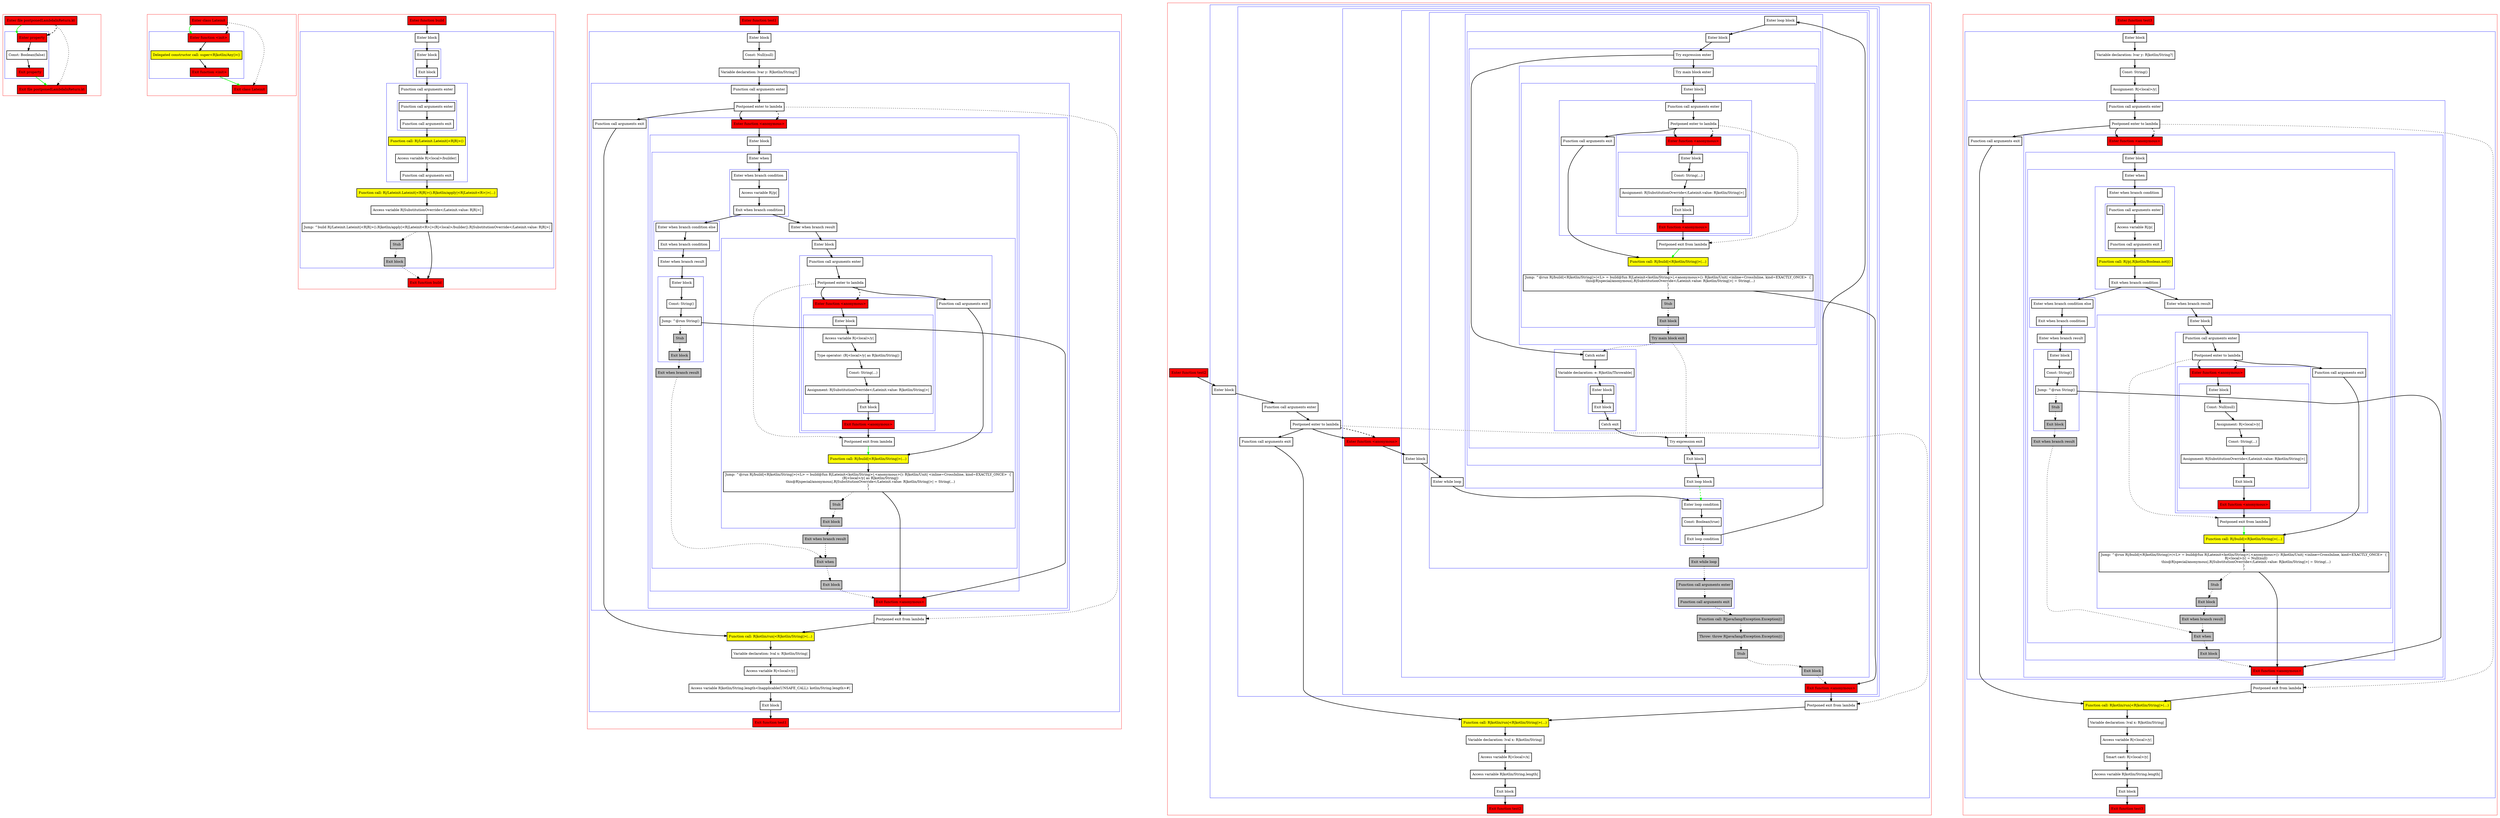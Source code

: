 digraph postponedLambdaInReturn_kt {
    graph [nodesep=3]
    node [shape=box penwidth=2]
    edge [penwidth=2]

    subgraph cluster_0 {
        color=red
        0 [label="Enter file postponedLambdaInReturn.kt" style="filled" fillcolor=red];
        subgraph cluster_1 {
            color=blue
            1 [label="Enter property" style="filled" fillcolor=red];
            2 [label="Const: Boolean(false)"];
            3 [label="Exit property" style="filled" fillcolor=red];
        }
        4 [label="Exit file postponedLambdaInReturn.kt" style="filled" fillcolor=red];
    }
    0 -> {1} [color=green];
    0 -> {4} [style=dotted];
    0 -> {1} [style=dashed];
    1 -> {2};
    2 -> {3};
    3 -> {4} [color=green];

    subgraph cluster_2 {
        color=red
        5 [label="Enter class Lateinit" style="filled" fillcolor=red];
        subgraph cluster_3 {
            color=blue
            6 [label="Enter function <init>" style="filled" fillcolor=red];
            7 [label="Delegated constructor call: super<R|kotlin/Any|>()" style="filled" fillcolor=yellow];
            8 [label="Exit function <init>" style="filled" fillcolor=red];
        }
        9 [label="Exit class Lateinit" style="filled" fillcolor=red];
    }
    5 -> {6} [color=green];
    5 -> {9} [style=dotted];
    5 -> {6} [style=dashed];
    6 -> {7};
    7 -> {8};
    8 -> {9} [color=green];

    subgraph cluster_4 {
        color=red
        10 [label="Enter function build" style="filled" fillcolor=red];
        subgraph cluster_5 {
            color=blue
            11 [label="Enter block"];
            subgraph cluster_6 {
                color=blue
                12 [label="Enter block"];
                13 [label="Exit block"];
            }
            subgraph cluster_7 {
                color=blue
                14 [label="Function call arguments enter"];
                subgraph cluster_8 {
                    color=blue
                    15 [label="Function call arguments enter"];
                    16 [label="Function call arguments exit"];
                }
                17 [label="Function call: R|/Lateinit.Lateinit|<R|R|>()" style="filled" fillcolor=yellow];
                18 [label="Access variable R|<local>/builder|"];
                19 [label="Function call arguments exit"];
            }
            20 [label="Function call: R|/Lateinit.Lateinit|<R|R|>().R|kotlin/apply|<R|Lateinit<R>|>(...)" style="filled" fillcolor=yellow];
            21 [label="Access variable R|SubstitutionOverride</Lateinit.value: R|R|>|"];
            22 [label="Jump: ^build R|/Lateinit.Lateinit|<R|R|>().R|kotlin/apply|<R|Lateinit<R>|>(R|<local>/builder|).R|SubstitutionOverride</Lateinit.value: R|R|>|"];
            23 [label="Stub" style="filled" fillcolor=gray];
            24 [label="Exit block" style="filled" fillcolor=gray];
        }
        25 [label="Exit function build" style="filled" fillcolor=red];
    }
    10 -> {11};
    11 -> {12};
    12 -> {13};
    13 -> {14};
    14 -> {15};
    15 -> {16};
    16 -> {17};
    17 -> {18};
    18 -> {19};
    19 -> {20};
    20 -> {21};
    21 -> {22};
    22 -> {25};
    22 -> {23} [style=dotted];
    23 -> {24} [style=dotted];
    24 -> {25} [style=dotted];

    subgraph cluster_9 {
        color=red
        26 [label="Enter function test1" style="filled" fillcolor=red];
        subgraph cluster_10 {
            color=blue
            27 [label="Enter block"];
            28 [label="Const: Null(null)"];
            29 [label="Variable declaration: lvar y: R|kotlin/String?|"];
            subgraph cluster_11 {
                color=blue
                30 [label="Function call arguments enter"];
                31 [label="Postponed enter to lambda"];
                subgraph cluster_12 {
                    color=blue
                    32 [label="Enter function <anonymous>" style="filled" fillcolor=red];
                    subgraph cluster_13 {
                        color=blue
                        33 [label="Enter block"];
                        subgraph cluster_14 {
                            color=blue
                            34 [label="Enter when"];
                            subgraph cluster_15 {
                                color=blue
                                35 [label="Enter when branch condition "];
                                36 [label="Access variable R|/p|"];
                                37 [label="Exit when branch condition"];
                            }
                            subgraph cluster_16 {
                                color=blue
                                38 [label="Enter when branch condition else"];
                                39 [label="Exit when branch condition"];
                            }
                            40 [label="Enter when branch result"];
                            subgraph cluster_17 {
                                color=blue
                                41 [label="Enter block"];
                                42 [label="Const: String()"];
                                43 [label="Jump: ^@run String()"];
                                44 [label="Stub" style="filled" fillcolor=gray];
                                45 [label="Exit block" style="filled" fillcolor=gray];
                            }
                            46 [label="Exit when branch result" style="filled" fillcolor=gray];
                            47 [label="Enter when branch result"];
                            subgraph cluster_18 {
                                color=blue
                                48 [label="Enter block"];
                                subgraph cluster_19 {
                                    color=blue
                                    49 [label="Function call arguments enter"];
                                    50 [label="Postponed enter to lambda"];
                                    subgraph cluster_20 {
                                        color=blue
                                        51 [label="Enter function <anonymous>" style="filled" fillcolor=red];
                                        subgraph cluster_21 {
                                            color=blue
                                            52 [label="Enter block"];
                                            53 [label="Access variable R|<local>/y|"];
                                            54 [label="Type operator: (R|<local>/y| as R|kotlin/String|)"];
                                            55 [label="Const: String(...)"];
                                            56 [label="Assignment: R|SubstitutionOverride</Lateinit.value: R|kotlin/String|>|"];
                                            57 [label="Exit block"];
                                        }
                                        58 [label="Exit function <anonymous>" style="filled" fillcolor=red];
                                    }
                                    59 [label="Function call arguments exit"];
                                }
                                60 [label="Postponed exit from lambda"];
                                61 [label="Function call: R|/build|<R|kotlin/String|>(...)" style="filled" fillcolor=yellow];
                                62 [label="Jump: ^@run R|/build|<R|kotlin/String|>(<L> = build@fun R|Lateinit<kotlin/String>|.<anonymous>(): R|kotlin/Unit| <inline=CrossInline, kind=EXACTLY_ONCE>  {
    (R|<local>/y| as R|kotlin/String|)
    this@R|special/anonymous|.R|SubstitutionOverride</Lateinit.value: R|kotlin/String|>| = String(...)
}
)"];
                                63 [label="Stub" style="filled" fillcolor=gray];
                                64 [label="Exit block" style="filled" fillcolor=gray];
                            }
                            65 [label="Exit when branch result" style="filled" fillcolor=gray];
                            66 [label="Exit when" style="filled" fillcolor=gray];
                        }
                        67 [label="Exit block" style="filled" fillcolor=gray];
                    }
                    68 [label="Exit function <anonymous>" style="filled" fillcolor=red];
                }
                69 [label="Function call arguments exit"];
            }
            70 [label="Postponed exit from lambda"];
            71 [label="Function call: R|kotlin/run|<R|kotlin/String|>(...)" style="filled" fillcolor=yellow];
            72 [label="Variable declaration: lval x: R|kotlin/String|"];
            73 [label="Access variable R|<local>/y|"];
            74 [label="Access variable R|kotlin/String.length<Inapplicable(UNSAFE_CALL): kotlin/String.length>#|"];
            75 [label="Exit block"];
        }
        76 [label="Exit function test1" style="filled" fillcolor=red];
    }
    26 -> {27};
    27 -> {28};
    28 -> {29};
    29 -> {30};
    30 -> {31};
    31 -> {32 69};
    31 -> {70} [style=dotted];
    31 -> {32} [style=dashed];
    32 -> {33};
    33 -> {34};
    34 -> {35};
    35 -> {36};
    36 -> {37};
    37 -> {38 47};
    38 -> {39};
    39 -> {40};
    40 -> {41};
    41 -> {42};
    42 -> {43};
    43 -> {68};
    43 -> {44} [style=dotted];
    44 -> {45} [style=dotted];
    45 -> {46} [style=dotted];
    46 -> {66} [style=dotted];
    47 -> {48};
    48 -> {49};
    49 -> {50};
    50 -> {51 59};
    50 -> {60} [style=dotted];
    50 -> {51} [style=dashed];
    51 -> {52};
    52 -> {53};
    53 -> {54};
    54 -> {55};
    55 -> {56};
    56 -> {57};
    57 -> {58};
    58 -> {60};
    59 -> {61};
    60 -> {61} [color=green];
    61 -> {62};
    62 -> {68};
    62 -> {63} [style=dotted];
    63 -> {64} [style=dotted];
    64 -> {65} [style=dotted];
    65 -> {66} [style=dotted];
    66 -> {67} [style=dotted];
    67 -> {68} [style=dotted];
    68 -> {70};
    69 -> {71};
    70 -> {71};
    71 -> {72};
    72 -> {73};
    73 -> {74};
    74 -> {75};
    75 -> {76};

    subgraph cluster_22 {
        color=red
        77 [label="Enter function test2" style="filled" fillcolor=red];
        subgraph cluster_23 {
            color=blue
            78 [label="Enter block"];
            subgraph cluster_24 {
                color=blue
                79 [label="Function call arguments enter"];
                80 [label="Postponed enter to lambda"];
                subgraph cluster_25 {
                    color=blue
                    81 [label="Enter function <anonymous>" style="filled" fillcolor=red];
                    subgraph cluster_26 {
                        color=blue
                        82 [label="Enter block"];
                        subgraph cluster_27 {
                            color=blue
                            83 [label="Enter while loop"];
                            subgraph cluster_28 {
                                color=blue
                                84 [label="Enter loop condition"];
                                85 [label="Const: Boolean(true)"];
                                86 [label="Exit loop condition"];
                            }
                            subgraph cluster_29 {
                                color=blue
                                87 [label="Enter loop block"];
                                subgraph cluster_30 {
                                    color=blue
                                    88 [label="Enter block"];
                                    subgraph cluster_31 {
                                        color=blue
                                        89 [label="Try expression enter"];
                                        subgraph cluster_32 {
                                            color=blue
                                            90 [label="Try main block enter"];
                                            subgraph cluster_33 {
                                                color=blue
                                                91 [label="Enter block"];
                                                subgraph cluster_34 {
                                                    color=blue
                                                    92 [label="Function call arguments enter"];
                                                    93 [label="Postponed enter to lambda"];
                                                    subgraph cluster_35 {
                                                        color=blue
                                                        94 [label="Enter function <anonymous>" style="filled" fillcolor=red];
                                                        subgraph cluster_36 {
                                                            color=blue
                                                            95 [label="Enter block"];
                                                            96 [label="Const: String(...)"];
                                                            97 [label="Assignment: R|SubstitutionOverride</Lateinit.value: R|kotlin/String|>|"];
                                                            98 [label="Exit block"];
                                                        }
                                                        99 [label="Exit function <anonymous>" style="filled" fillcolor=red];
                                                    }
                                                    100 [label="Function call arguments exit"];
                                                }
                                                101 [label="Postponed exit from lambda"];
                                                102 [label="Function call: R|/build|<R|kotlin/String|>(...)" style="filled" fillcolor=yellow];
                                                103 [label="Jump: ^@run R|/build|<R|kotlin/String|>(<L> = build@fun R|Lateinit<kotlin/String>|.<anonymous>(): R|kotlin/Unit| <inline=CrossInline, kind=EXACTLY_ONCE>  {
    this@R|special/anonymous|.R|SubstitutionOverride</Lateinit.value: R|kotlin/String|>| = String(...)
}
)"];
                                                104 [label="Stub" style="filled" fillcolor=gray];
                                                105 [label="Exit block" style="filled" fillcolor=gray];
                                            }
                                            106 [label="Try main block exit" style="filled" fillcolor=gray];
                                        }
                                        subgraph cluster_37 {
                                            color=blue
                                            107 [label="Catch enter"];
                                            108 [label="Variable declaration: e: R|kotlin/Throwable|"];
                                            subgraph cluster_38 {
                                                color=blue
                                                109 [label="Enter block"];
                                                110 [label="Exit block"];
                                            }
                                            111 [label="Catch exit"];
                                        }
                                        112 [label="Try expression exit"];
                                    }
                                    113 [label="Exit block"];
                                }
                                114 [label="Exit loop block"];
                            }
                            115 [label="Exit while loop" style="filled" fillcolor=gray];
                        }
                        subgraph cluster_39 {
                            color=blue
                            116 [label="Function call arguments enter" style="filled" fillcolor=gray];
                            117 [label="Function call arguments exit" style="filled" fillcolor=gray];
                        }
                        118 [label="Function call: R|java/lang/Exception.Exception|()" style="filled" fillcolor=gray];
                        119 [label="Throw: throw R|java/lang/Exception.Exception|()" style="filled" fillcolor=gray];
                        120 [label="Stub" style="filled" fillcolor=gray];
                        121 [label="Exit block" style="filled" fillcolor=gray];
                    }
                    122 [label="Exit function <anonymous>" style="filled" fillcolor=red];
                }
                123 [label="Function call arguments exit"];
            }
            124 [label="Postponed exit from lambda"];
            125 [label="Function call: R|kotlin/run|<R|kotlin/String|>(...)" style="filled" fillcolor=yellow];
            126 [label="Variable declaration: lval x: R|kotlin/String|"];
            127 [label="Access variable R|<local>/x|"];
            128 [label="Access variable R|kotlin/String.length|"];
            129 [label="Exit block"];
        }
        130 [label="Exit function test2" style="filled" fillcolor=red];
    }
    77 -> {78};
    78 -> {79};
    79 -> {80};
    80 -> {81 123};
    80 -> {124} [style=dotted];
    80 -> {81} [style=dashed];
    81 -> {82};
    82 -> {83};
    83 -> {84};
    84 -> {85};
    85 -> {86};
    86 -> {87};
    86 -> {115} [style=dotted];
    87 -> {88};
    88 -> {89};
    89 -> {90 107};
    90 -> {91};
    91 -> {92};
    92 -> {93};
    93 -> {94 100};
    93 -> {101} [style=dotted];
    93 -> {94} [style=dashed];
    94 -> {95};
    95 -> {96};
    96 -> {97};
    97 -> {98};
    98 -> {99};
    99 -> {101};
    100 -> {102};
    101 -> {102} [color=green];
    102 -> {103};
    103 -> {122};
    103 -> {104} [style=dotted];
    104 -> {105} [style=dotted];
    105 -> {106} [style=dotted];
    106 -> {107 112} [style=dotted];
    107 -> {108};
    108 -> {109};
    109 -> {110};
    110 -> {111};
    111 -> {112};
    112 -> {113};
    113 -> {114};
    114 -> {84} [color=green style=dashed];
    115 -> {116} [style=dotted];
    116 -> {117} [style=dotted];
    117 -> {118} [style=dotted];
    118 -> {119} [style=dotted];
    119 -> {120} [style=dotted];
    120 -> {121} [style=dotted];
    121 -> {122} [style=dotted];
    122 -> {124};
    123 -> {125};
    124 -> {125};
    125 -> {126};
    126 -> {127};
    127 -> {128};
    128 -> {129};
    129 -> {130};

    subgraph cluster_40 {
        color=red
        131 [label="Enter function test3" style="filled" fillcolor=red];
        subgraph cluster_41 {
            color=blue
            132 [label="Enter block"];
            133 [label="Variable declaration: lvar y: R|kotlin/String?|"];
            134 [label="Const: String()"];
            135 [label="Assignment: R|<local>/y|"];
            subgraph cluster_42 {
                color=blue
                136 [label="Function call arguments enter"];
                137 [label="Postponed enter to lambda"];
                subgraph cluster_43 {
                    color=blue
                    138 [label="Enter function <anonymous>" style="filled" fillcolor=red];
                    subgraph cluster_44 {
                        color=blue
                        139 [label="Enter block"];
                        subgraph cluster_45 {
                            color=blue
                            140 [label="Enter when"];
                            subgraph cluster_46 {
                                color=blue
                                141 [label="Enter when branch condition "];
                                subgraph cluster_47 {
                                    color=blue
                                    142 [label="Function call arguments enter"];
                                    143 [label="Access variable R|/p|"];
                                    144 [label="Function call arguments exit"];
                                }
                                145 [label="Function call: R|/p|.R|kotlin/Boolean.not|()" style="filled" fillcolor=yellow];
                                146 [label="Exit when branch condition"];
                            }
                            subgraph cluster_48 {
                                color=blue
                                147 [label="Enter when branch condition else"];
                                148 [label="Exit when branch condition"];
                            }
                            149 [label="Enter when branch result"];
                            subgraph cluster_49 {
                                color=blue
                                150 [label="Enter block"];
                                151 [label="Const: String()"];
                                152 [label="Jump: ^@run String()"];
                                153 [label="Stub" style="filled" fillcolor=gray];
                                154 [label="Exit block" style="filled" fillcolor=gray];
                            }
                            155 [label="Exit when branch result" style="filled" fillcolor=gray];
                            156 [label="Enter when branch result"];
                            subgraph cluster_50 {
                                color=blue
                                157 [label="Enter block"];
                                subgraph cluster_51 {
                                    color=blue
                                    158 [label="Function call arguments enter"];
                                    159 [label="Postponed enter to lambda"];
                                    subgraph cluster_52 {
                                        color=blue
                                        160 [label="Enter function <anonymous>" style="filled" fillcolor=red];
                                        subgraph cluster_53 {
                                            color=blue
                                            161 [label="Enter block"];
                                            162 [label="Const: Null(null)"];
                                            163 [label="Assignment: R|<local>/y|"];
                                            164 [label="Const: String(...)"];
                                            165 [label="Assignment: R|SubstitutionOverride</Lateinit.value: R|kotlin/String|>|"];
                                            166 [label="Exit block"];
                                        }
                                        167 [label="Exit function <anonymous>" style="filled" fillcolor=red];
                                    }
                                    168 [label="Function call arguments exit"];
                                }
                                169 [label="Postponed exit from lambda"];
                                170 [label="Function call: R|/build|<R|kotlin/String|>(...)" style="filled" fillcolor=yellow];
                                171 [label="Jump: ^@run R|/build|<R|kotlin/String|>(<L> = build@fun R|Lateinit<kotlin/String>|.<anonymous>(): R|kotlin/Unit| <inline=CrossInline, kind=EXACTLY_ONCE>  {
    R|<local>/y| = Null(null)
    this@R|special/anonymous|.R|SubstitutionOverride</Lateinit.value: R|kotlin/String|>| = String(...)
}
)"];
                                172 [label="Stub" style="filled" fillcolor=gray];
                                173 [label="Exit block" style="filled" fillcolor=gray];
                            }
                            174 [label="Exit when branch result" style="filled" fillcolor=gray];
                            175 [label="Exit when" style="filled" fillcolor=gray];
                        }
                        176 [label="Exit block" style="filled" fillcolor=gray];
                    }
                    177 [label="Exit function <anonymous>" style="filled" fillcolor=red];
                }
                178 [label="Function call arguments exit"];
            }
            179 [label="Postponed exit from lambda"];
            180 [label="Function call: R|kotlin/run|<R|kotlin/String|>(...)" style="filled" fillcolor=yellow];
            181 [label="Variable declaration: lval x: R|kotlin/String|"];
            182 [label="Access variable R|<local>/y|"];
            183 [label="Smart cast: R|<local>/y|"];
            184 [label="Access variable R|kotlin/String.length|"];
            185 [label="Exit block"];
        }
        186 [label="Exit function test3" style="filled" fillcolor=red];
    }
    131 -> {132};
    132 -> {133};
    133 -> {134};
    134 -> {135};
    135 -> {136};
    136 -> {137};
    137 -> {138 178};
    137 -> {179} [style=dotted];
    137 -> {138} [style=dashed];
    138 -> {139};
    139 -> {140};
    140 -> {141};
    141 -> {142};
    142 -> {143};
    143 -> {144};
    144 -> {145};
    145 -> {146};
    146 -> {147 156};
    147 -> {148};
    148 -> {149};
    149 -> {150};
    150 -> {151};
    151 -> {152};
    152 -> {177};
    152 -> {153} [style=dotted];
    153 -> {154} [style=dotted];
    154 -> {155} [style=dotted];
    155 -> {175} [style=dotted];
    156 -> {157};
    157 -> {158};
    158 -> {159};
    159 -> {160 168};
    159 -> {169} [style=dotted];
    159 -> {160} [style=dashed];
    160 -> {161};
    161 -> {162};
    162 -> {163};
    163 -> {164};
    164 -> {165};
    165 -> {166};
    166 -> {167};
    167 -> {169};
    168 -> {170};
    169 -> {170} [color=green];
    170 -> {171};
    171 -> {177};
    171 -> {172} [style=dotted];
    172 -> {173} [style=dotted];
    173 -> {174} [style=dotted];
    174 -> {175} [style=dotted];
    175 -> {176} [style=dotted];
    176 -> {177} [style=dotted];
    177 -> {179};
    178 -> {180};
    179 -> {180};
    180 -> {181};
    181 -> {182};
    182 -> {183};
    183 -> {184};
    184 -> {185};
    185 -> {186};

}
